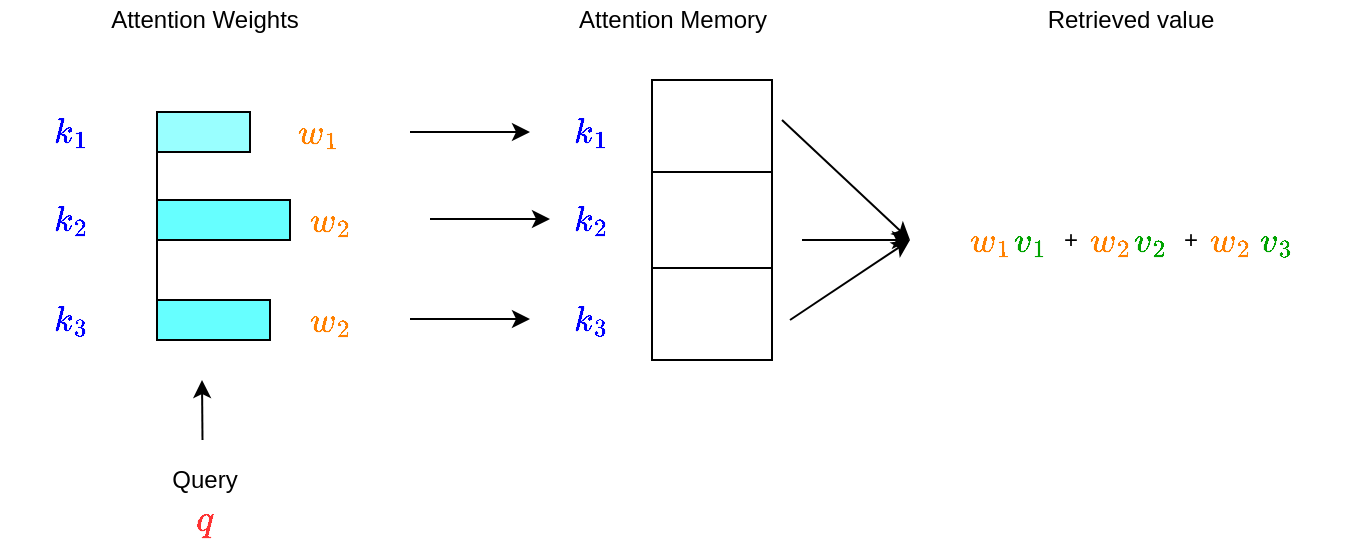 <mxfile version="13.2.4" type="device"><diagram id="mVP1X4fZh2Or2sEflgWg" name="Page-1"><mxGraphModel dx="1012" dy="615" grid="1" gridSize="10" guides="1" tooltips="1" connect="1" arrows="1" fold="1" page="1" pageScale="1" pageWidth="827" pageHeight="1169" math="1" shadow="0"><root><mxCell id="0"/><mxCell id="1" parent="0"/><mxCell id="m9TcwY2GJ4UZOYCq-sh0-1" value="Attention Memory" style="text;html=1;align=center;verticalAlign=middle;resizable=0;points=[];autosize=1;" vertex="1" parent="1"><mxGeometry x="506" y="30" width="110" height="20" as="geometry"/></mxCell><mxCell id="m9TcwY2GJ4UZOYCq-sh0-2" value="$$k_1$$" style="text;html=1;align=center;verticalAlign=middle;resizable=0;points=[];autosize=1;fontColor=#0000FF;fontSize=15;" vertex="1" parent="1"><mxGeometry x="485" y="86" width="70" height="20" as="geometry"/></mxCell><mxCell id="m9TcwY2GJ4UZOYCq-sh0-3" value="$$k_2$$" style="text;html=1;align=center;verticalAlign=middle;resizable=0;points=[];autosize=1;fontColor=#0000FF;fontSize=15;" vertex="1" parent="1"><mxGeometry x="485" y="130" width="70" height="20" as="geometry"/></mxCell><mxCell id="m9TcwY2GJ4UZOYCq-sh0-4" value="$$k_3$$" style="text;html=1;align=center;verticalAlign=middle;resizable=0;points=[];autosize=1;fontColor=#0000FF;fontSize=15;" vertex="1" parent="1"><mxGeometry x="485" y="180" width="70" height="20" as="geometry"/></mxCell><mxCell id="m9TcwY2GJ4UZOYCq-sh0-5" value="$$v_1$$" style="text;html=1;align=center;verticalAlign=middle;resizable=0;points=[];autosize=1;fontColor=#00A300;fontSize=15;" vertex="1" parent="1"><mxGeometry x="546" y="86" width="70" height="20" as="geometry"/></mxCell><mxCell id="m9TcwY2GJ4UZOYCq-sh0-39" value="$$v_2$$" style="text;html=1;align=center;verticalAlign=middle;resizable=0;points=[];autosize=1;fontColor=#00A300;fontSize=15;" vertex="1" parent="1"><mxGeometry x="546" y="130" width="70" height="20" as="geometry"/></mxCell><mxCell id="m9TcwY2GJ4UZOYCq-sh0-40" value="$$v_3$$" style="text;html=1;align=center;verticalAlign=middle;resizable=0;points=[];autosize=1;fontColor=#00A300;fontSize=15;" vertex="1" parent="1"><mxGeometry x="546" y="180" width="70" height="20" as="geometry"/></mxCell><mxCell id="m9TcwY2GJ4UZOYCq-sh0-41" value="" style="rounded=0;whiteSpace=wrap;html=1;fontColor=#99FFFF;fillColor=#99FFFF;" vertex="1" parent="1"><mxGeometry x="303.5" y="86" width="46.5" height="20" as="geometry"/></mxCell><mxCell id="m9TcwY2GJ4UZOYCq-sh0-42" value="" style="rounded=0;whiteSpace=wrap;html=1;fontColor=#00A300;gradientColor=none;fillColor=#66FFFF;" vertex="1" parent="1"><mxGeometry x="303.5" y="130" width="66.5" height="20" as="geometry"/></mxCell><mxCell id="m9TcwY2GJ4UZOYCq-sh0-43" value="" style="rounded=0;whiteSpace=wrap;html=1;fontColor=#00A300;fillColor=#66FFFF;" vertex="1" parent="1"><mxGeometry x="303.5" y="180" width="56.5" height="20" as="geometry"/></mxCell><mxCell id="m9TcwY2GJ4UZOYCq-sh0-44" value="Attention Weights" style="text;html=1;align=center;verticalAlign=middle;resizable=0;points=[];autosize=1;fontColor=#000000;" vertex="1" parent="1"><mxGeometry x="271.75" y="30" width="110" height="20" as="geometry"/></mxCell><mxCell id="m9TcwY2GJ4UZOYCq-sh0-45" value="$$q$$" style="text;html=1;align=center;verticalAlign=middle;resizable=0;points=[];autosize=1;fontColor=#FF3333;fontSize=16;" vertex="1" parent="1"><mxGeometry x="296.75" y="280" width="60" height="20" as="geometry"/></mxCell><mxCell id="m9TcwY2GJ4UZOYCq-sh0-49" value="Query" style="text;html=1;align=center;verticalAlign=middle;resizable=0;points=[];autosize=1;fontColor=#000000;" vertex="1" parent="1"><mxGeometry x="301.75" y="260" width="50" height="20" as="geometry"/></mxCell><mxCell id="m9TcwY2GJ4UZOYCq-sh0-51" value="" style="endArrow=none;html=1;fontColor=#000000;entryX=0;entryY=0;entryDx=0;entryDy=0;" edge="1" parent="1" target="m9TcwY2GJ4UZOYCq-sh0-41"><mxGeometry width="50" height="50" relative="1" as="geometry"><mxPoint x="303.5" y="200" as="sourcePoint"/><mxPoint x="353.5" y="150" as="targetPoint"/></mxGeometry></mxCell><mxCell id="m9TcwY2GJ4UZOYCq-sh0-55" value="$$k_1$$" style="text;html=1;align=center;verticalAlign=middle;resizable=0;points=[];autosize=1;fontColor=#0000FF;fontSize=15;" vertex="1" parent="1"><mxGeometry x="225" y="86" width="70" height="20" as="geometry"/></mxCell><mxCell id="m9TcwY2GJ4UZOYCq-sh0-56" value="$$k_2$$" style="text;html=1;align=center;verticalAlign=middle;resizable=0;points=[];autosize=1;fontColor=#0000FF;fontSize=15;" vertex="1" parent="1"><mxGeometry x="225" y="130" width="70" height="20" as="geometry"/></mxCell><mxCell id="m9TcwY2GJ4UZOYCq-sh0-57" value="$$k_3$$" style="text;html=1;align=center;verticalAlign=middle;resizable=0;points=[];autosize=1;fontColor=#0000FF;fontSize=15;" vertex="1" parent="1"><mxGeometry x="225" y="180" width="70" height="20" as="geometry"/></mxCell><mxCell id="m9TcwY2GJ4UZOYCq-sh0-58" value="" style="endArrow=classic;html=1;fontColor=#000000;" edge="1" parent="1"><mxGeometry width="50" height="50" relative="1" as="geometry"><mxPoint x="326.25" y="250" as="sourcePoint"/><mxPoint x="326" y="220" as="targetPoint"/></mxGeometry></mxCell><mxCell id="m9TcwY2GJ4UZOYCq-sh0-59" value="" style="endArrow=classic;html=1;fontColor=#000000;entryX=0;entryY=0.7;entryDx=0;entryDy=0;entryPerimeter=0;" edge="1" parent="1"><mxGeometry width="50" height="50" relative="1" as="geometry"><mxPoint x="430" y="96" as="sourcePoint"/><mxPoint x="490" y="96" as="targetPoint"/></mxGeometry></mxCell><mxCell id="m9TcwY2GJ4UZOYCq-sh0-60" value="" style="endArrow=classic;html=1;fontColor=#000000;entryX=0;entryY=0.7;entryDx=0;entryDy=0;entryPerimeter=0;" edge="1" parent="1"><mxGeometry width="50" height="50" relative="1" as="geometry"><mxPoint x="440" y="139.5" as="sourcePoint"/><mxPoint x="500" y="139.5" as="targetPoint"/></mxGeometry></mxCell><mxCell id="m9TcwY2GJ4UZOYCq-sh0-61" value="" style="endArrow=classic;html=1;fontColor=#000000;entryX=0;entryY=0.7;entryDx=0;entryDy=0;entryPerimeter=0;" edge="1" parent="1"><mxGeometry width="50" height="50" relative="1" as="geometry"><mxPoint x="430" y="189.5" as="sourcePoint"/><mxPoint x="490" y="189.5" as="targetPoint"/></mxGeometry></mxCell><mxCell id="m9TcwY2GJ4UZOYCq-sh0-32" value="" style="shape=table;html=1;whiteSpace=wrap;startSize=0;container=1;collapsible=0;childLayout=tableLayout;" vertex="1" parent="1"><mxGeometry x="551" y="70" width="60" height="140" as="geometry"/></mxCell><mxCell id="m9TcwY2GJ4UZOYCq-sh0-33" value="" style="shape=partialRectangle;html=1;whiteSpace=wrap;collapsible=0;dropTarget=0;pointerEvents=0;fillColor=none;top=0;left=0;bottom=0;right=0;points=[[0,0.5],[1,0.5]];portConstraint=eastwest;" vertex="1" parent="m9TcwY2GJ4UZOYCq-sh0-32"><mxGeometry width="60" height="46" as="geometry"/></mxCell><mxCell id="m9TcwY2GJ4UZOYCq-sh0-34" value="" style="shape=partialRectangle;html=1;whiteSpace=wrap;connectable=0;overflow=hidden;fillColor=none;top=0;left=0;bottom=0;right=0;" vertex="1" parent="m9TcwY2GJ4UZOYCq-sh0-33"><mxGeometry width="60" height="46" as="geometry"/></mxCell><mxCell id="m9TcwY2GJ4UZOYCq-sh0-35" value="" style="shape=partialRectangle;html=1;whiteSpace=wrap;collapsible=0;dropTarget=0;pointerEvents=0;fillColor=none;top=0;left=0;bottom=0;right=0;points=[[0,0.5],[1,0.5]];portConstraint=eastwest;" vertex="1" parent="m9TcwY2GJ4UZOYCq-sh0-32"><mxGeometry y="46" width="60" height="48" as="geometry"/></mxCell><mxCell id="m9TcwY2GJ4UZOYCq-sh0-36" value="" style="shape=partialRectangle;html=1;whiteSpace=wrap;connectable=0;overflow=hidden;fillColor=none;top=0;left=0;bottom=0;right=0;" vertex="1" parent="m9TcwY2GJ4UZOYCq-sh0-35"><mxGeometry width="60" height="48" as="geometry"/></mxCell><mxCell id="m9TcwY2GJ4UZOYCq-sh0-37" value="" style="shape=partialRectangle;html=1;whiteSpace=wrap;collapsible=0;dropTarget=0;pointerEvents=0;fillColor=none;top=0;left=0;bottom=0;right=0;points=[[0,0.5],[1,0.5]];portConstraint=eastwest;" vertex="1" parent="m9TcwY2GJ4UZOYCq-sh0-32"><mxGeometry y="94" width="60" height="46" as="geometry"/></mxCell><mxCell id="m9TcwY2GJ4UZOYCq-sh0-38" value="" style="shape=partialRectangle;html=1;whiteSpace=wrap;connectable=0;overflow=hidden;fillColor=none;top=0;left=0;bottom=0;right=0;" vertex="1" parent="m9TcwY2GJ4UZOYCq-sh0-37"><mxGeometry width="60" height="46" as="geometry"/></mxCell><mxCell id="m9TcwY2GJ4UZOYCq-sh0-62" value="$$w_1$$" style="text;html=1;align=center;verticalAlign=middle;resizable=0;points=[];autosize=1;fontColor=#FF8000;fontSize=15;" vertex="1" parent="1"><mxGeometry x="344" y="86" width="80" height="20" as="geometry"/></mxCell><mxCell id="m9TcwY2GJ4UZOYCq-sh0-63" value="$$w_2$$" style="text;html=1;align=center;verticalAlign=middle;resizable=0;points=[];autosize=1;fontColor=#FF8000;fontSize=15;" vertex="1" parent="1"><mxGeometry x="350" y="130" width="80" height="20" as="geometry"/></mxCell><mxCell id="m9TcwY2GJ4UZOYCq-sh0-64" value="$$w_2$$" style="text;html=1;align=center;verticalAlign=middle;resizable=0;points=[];autosize=1;fontColor=#FF8000;fontSize=15;" vertex="1" parent="1"><mxGeometry x="350" y="180" width="80" height="20" as="geometry"/></mxCell><mxCell id="m9TcwY2GJ4UZOYCq-sh0-65" value="" style="endArrow=classic;html=1;fontColor=#000000;" edge="1" parent="1"><mxGeometry width="50" height="50" relative="1" as="geometry"><mxPoint x="616" y="90" as="sourcePoint"/><mxPoint x="680" y="150" as="targetPoint"/></mxGeometry></mxCell><mxCell id="m9TcwY2GJ4UZOYCq-sh0-66" value="" style="endArrow=classic;html=1;fontColor=#000000;" edge="1" parent="1"><mxGeometry width="50" height="50" relative="1" as="geometry"><mxPoint x="626" y="150" as="sourcePoint"/><mxPoint x="680" y="150" as="targetPoint"/></mxGeometry></mxCell><mxCell id="m9TcwY2GJ4UZOYCq-sh0-67" value="" style="endArrow=classic;html=1;fontColor=#000000;" edge="1" parent="1"><mxGeometry width="50" height="50" relative="1" as="geometry"><mxPoint x="620" y="190" as="sourcePoint"/><mxPoint x="680" y="150" as="targetPoint"/></mxGeometry></mxCell><mxCell id="m9TcwY2GJ4UZOYCq-sh0-69" value="Retrieved value" style="text;html=1;align=center;verticalAlign=middle;resizable=0;points=[];autosize=1;fontColor=#000000;" vertex="1" parent="1"><mxGeometry x="740" y="30" width="100" height="20" as="geometry"/></mxCell><mxCell id="m9TcwY2GJ4UZOYCq-sh0-70" value="$$w_1$$" style="text;html=1;align=center;verticalAlign=middle;resizable=0;points=[];autosize=1;fontColor=#FF8000;fontSize=15;" vertex="1" parent="1"><mxGeometry x="680" y="140" width="80" height="20" as="geometry"/></mxCell><mxCell id="m9TcwY2GJ4UZOYCq-sh0-71" value="$$v_1$$" style="text;html=1;align=center;verticalAlign=middle;resizable=0;points=[];autosize=1;fontColor=#00A300;fontSize=15;" vertex="1" parent="1"><mxGeometry x="705" y="140" width="70" height="20" as="geometry"/></mxCell><mxCell id="m9TcwY2GJ4UZOYCq-sh0-72" value="$$w_2$$" style="text;html=1;align=center;verticalAlign=middle;resizable=0;points=[];autosize=1;fontColor=#FF8000;fontSize=15;" vertex="1" parent="1"><mxGeometry x="740" y="140" width="80" height="20" as="geometry"/></mxCell><mxCell id="m9TcwY2GJ4UZOYCq-sh0-73" value="$$v_2$$" style="text;html=1;align=center;verticalAlign=middle;resizable=0;points=[];autosize=1;fontColor=#00A300;fontSize=15;" vertex="1" parent="1"><mxGeometry x="765" y="140" width="70" height="20" as="geometry"/></mxCell><mxCell id="m9TcwY2GJ4UZOYCq-sh0-74" value="$$w_2$$" style="text;html=1;align=center;verticalAlign=middle;resizable=0;points=[];autosize=1;fontColor=#FF8000;fontSize=15;" vertex="1" parent="1"><mxGeometry x="800" y="140" width="80" height="20" as="geometry"/></mxCell><mxCell id="m9TcwY2GJ4UZOYCq-sh0-75" value="$$v_3$$" style="text;html=1;align=center;verticalAlign=middle;resizable=0;points=[];autosize=1;fontColor=#00A300;fontSize=15;" vertex="1" parent="1"><mxGeometry x="828" y="140" width="70" height="20" as="geometry"/></mxCell><mxCell id="m9TcwY2GJ4UZOYCq-sh0-76" value="+" style="text;html=1;align=center;verticalAlign=middle;resizable=0;points=[];autosize=1;fontColor=#000000;" vertex="1" parent="1"><mxGeometry x="750" y="140" width="20" height="20" as="geometry"/></mxCell><mxCell id="m9TcwY2GJ4UZOYCq-sh0-77" value="+" style="text;html=1;align=center;verticalAlign=middle;resizable=0;points=[];autosize=1;fontColor=#000000;" vertex="1" parent="1"><mxGeometry x="810" y="140" width="20" height="20" as="geometry"/></mxCell></root></mxGraphModel></diagram></mxfile>